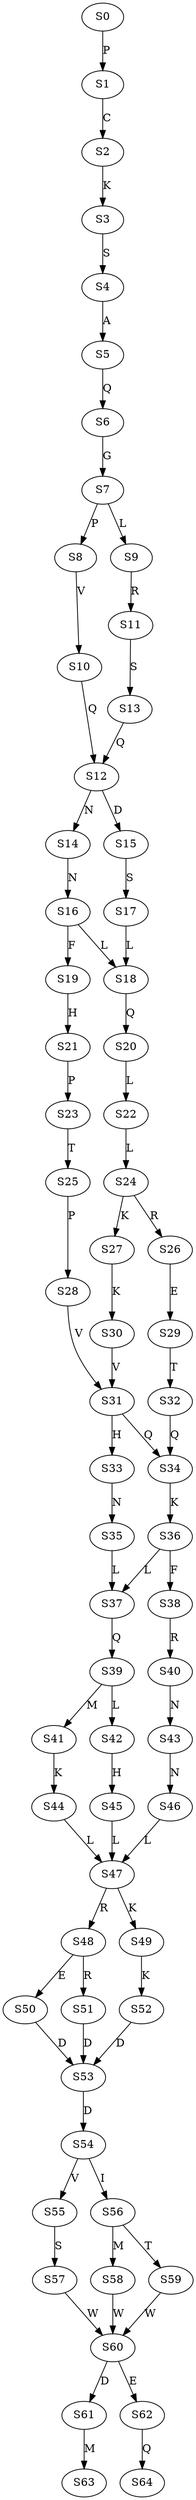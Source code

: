 strict digraph  {
	S0 -> S1 [ label = P ];
	S1 -> S2 [ label = C ];
	S2 -> S3 [ label = K ];
	S3 -> S4 [ label = S ];
	S4 -> S5 [ label = A ];
	S5 -> S6 [ label = Q ];
	S6 -> S7 [ label = G ];
	S7 -> S8 [ label = P ];
	S7 -> S9 [ label = L ];
	S8 -> S10 [ label = V ];
	S9 -> S11 [ label = R ];
	S10 -> S12 [ label = Q ];
	S11 -> S13 [ label = S ];
	S12 -> S14 [ label = N ];
	S12 -> S15 [ label = D ];
	S13 -> S12 [ label = Q ];
	S14 -> S16 [ label = N ];
	S15 -> S17 [ label = S ];
	S16 -> S18 [ label = L ];
	S16 -> S19 [ label = F ];
	S17 -> S18 [ label = L ];
	S18 -> S20 [ label = Q ];
	S19 -> S21 [ label = H ];
	S20 -> S22 [ label = L ];
	S21 -> S23 [ label = P ];
	S22 -> S24 [ label = L ];
	S23 -> S25 [ label = T ];
	S24 -> S26 [ label = R ];
	S24 -> S27 [ label = K ];
	S25 -> S28 [ label = P ];
	S26 -> S29 [ label = E ];
	S27 -> S30 [ label = K ];
	S28 -> S31 [ label = V ];
	S29 -> S32 [ label = T ];
	S30 -> S31 [ label = V ];
	S31 -> S33 [ label = H ];
	S31 -> S34 [ label = Q ];
	S32 -> S34 [ label = Q ];
	S33 -> S35 [ label = N ];
	S34 -> S36 [ label = K ];
	S35 -> S37 [ label = L ];
	S36 -> S38 [ label = F ];
	S36 -> S37 [ label = L ];
	S37 -> S39 [ label = Q ];
	S38 -> S40 [ label = R ];
	S39 -> S41 [ label = M ];
	S39 -> S42 [ label = L ];
	S40 -> S43 [ label = N ];
	S41 -> S44 [ label = K ];
	S42 -> S45 [ label = H ];
	S43 -> S46 [ label = N ];
	S44 -> S47 [ label = L ];
	S45 -> S47 [ label = L ];
	S46 -> S47 [ label = L ];
	S47 -> S48 [ label = R ];
	S47 -> S49 [ label = K ];
	S48 -> S50 [ label = E ];
	S48 -> S51 [ label = R ];
	S49 -> S52 [ label = K ];
	S50 -> S53 [ label = D ];
	S51 -> S53 [ label = D ];
	S52 -> S53 [ label = D ];
	S53 -> S54 [ label = D ];
	S54 -> S55 [ label = V ];
	S54 -> S56 [ label = I ];
	S55 -> S57 [ label = S ];
	S56 -> S58 [ label = M ];
	S56 -> S59 [ label = T ];
	S57 -> S60 [ label = W ];
	S58 -> S60 [ label = W ];
	S59 -> S60 [ label = W ];
	S60 -> S61 [ label = D ];
	S60 -> S62 [ label = E ];
	S61 -> S63 [ label = M ];
	S62 -> S64 [ label = Q ];
}
